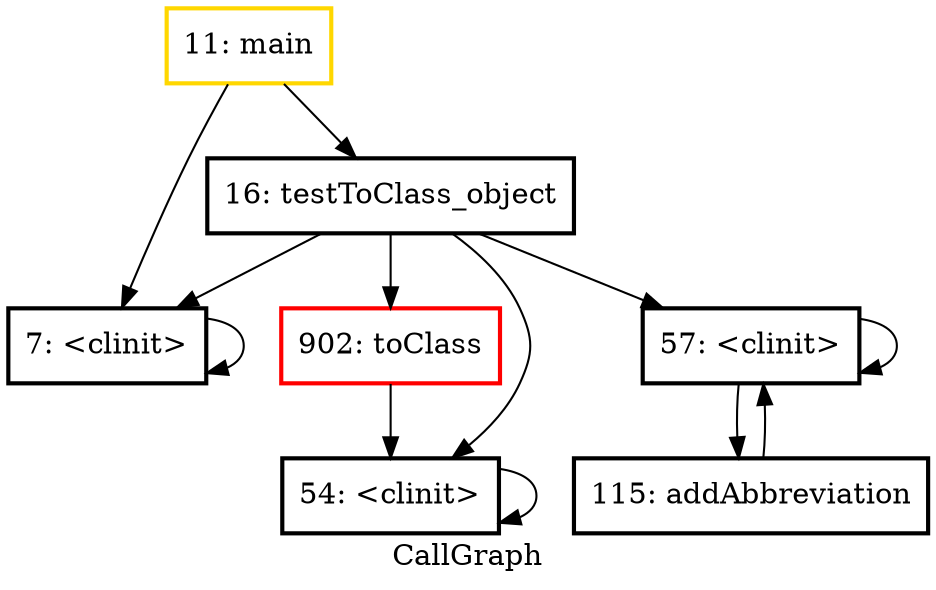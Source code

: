 digraph "CallGraph" {
    label="CallGraph";
node [shape=box];
"11: main" [color=gold] [style=bold]
"902: toClass" [color=red] [style=bold]
"7: <clinit>" [style=bold]
"16: testToClass_object" [style=bold]
"57: <clinit>" [style=bold]
"54: <clinit>" [style=bold]
"115: addAbbreviation" [style=bold]
"11: main"->"7: <clinit>";

"11: main"->"16: testToClass_object";

"7: <clinit>"->"7: <clinit>";

"16: testToClass_object"->"57: <clinit>";

"16: testToClass_object"->"7: <clinit>";

"16: testToClass_object"->"54: <clinit>";

"16: testToClass_object"->"902: toClass";

"57: <clinit>"->"57: <clinit>";

"57: <clinit>"->"115: addAbbreviation";

"54: <clinit>"->"54: <clinit>";

"902: toClass"->"54: <clinit>";

"115: addAbbreviation"->"57: <clinit>";

}